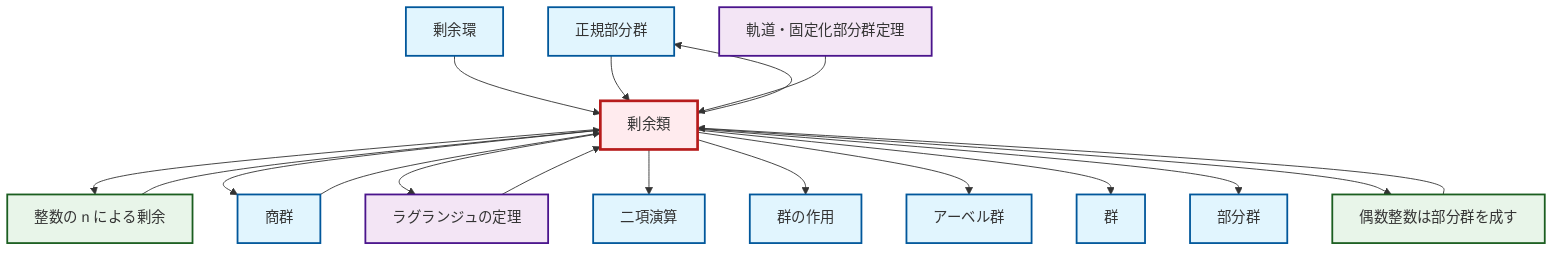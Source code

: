 graph TD
    classDef definition fill:#e1f5fe,stroke:#01579b,stroke-width:2px
    classDef theorem fill:#f3e5f5,stroke:#4a148c,stroke-width:2px
    classDef axiom fill:#fff3e0,stroke:#e65100,stroke-width:2px
    classDef example fill:#e8f5e9,stroke:#1b5e20,stroke-width:2px
    classDef current fill:#ffebee,stroke:#b71c1c,stroke-width:3px
    def-normal-subgroup["正規部分群"]:::definition
    thm-lagrange["ラグランジュの定理"]:::theorem
    def-subgroup["部分群"]:::definition
    def-binary-operation["二項演算"]:::definition
    ex-quotient-integers-mod-n["整数の n による剰余"]:::example
    def-abelian-group["アーベル群"]:::definition
    def-quotient-group["商群"]:::definition
    def-group["群"]:::definition
    thm-orbit-stabilizer["軌道・固定化部分群定理"]:::theorem
    def-group-action["群の作用"]:::definition
    def-quotient-ring["剰余環"]:::definition
    ex-even-integers-subgroup["偶数整数は部分群を成す"]:::example
    def-coset["剰余類"]:::definition
    def-quotient-ring --> def-coset
    def-coset --> ex-quotient-integers-mod-n
    def-coset --> def-quotient-group
    ex-quotient-integers-mod-n --> def-coset
    def-coset --> def-normal-subgroup
    def-coset --> thm-lagrange
    def-coset --> def-binary-operation
    def-coset --> def-group-action
    def-coset --> def-abelian-group
    def-coset --> def-group
    ex-even-integers-subgroup --> def-coset
    thm-lagrange --> def-coset
    def-normal-subgroup --> def-coset
    def-quotient-group --> def-coset
    def-coset --> def-subgroup
    thm-orbit-stabilizer --> def-coset
    def-coset --> ex-even-integers-subgroup
    class def-coset current